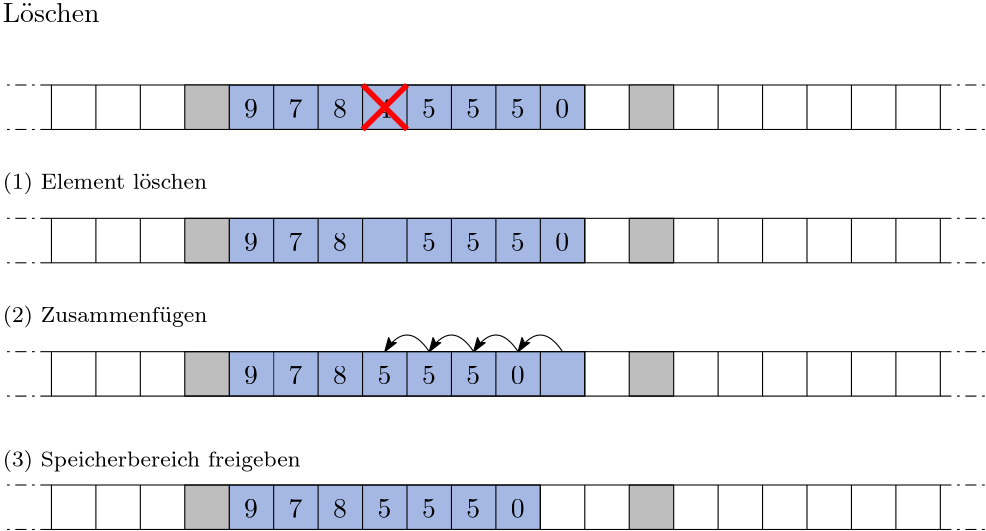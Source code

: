 <?xml version="1.0"?>
<!DOCTYPE ipe SYSTEM "ipe.dtd">
<ipe version="70218" creator="Ipe 7.2.24">
<info created="D:20220705165209" modified="D:20220705173306"/>
<ipestyle name="basic">
<symbol name="arrow/arc(spx)">
<path stroke="sym-stroke" fill="sym-stroke" pen="sym-pen">
0 0 m
-1 0.333 l
-1 -0.333 l
h
</path>
</symbol>
<symbol name="arrow/farc(spx)">
<path stroke="sym-stroke" fill="white" pen="sym-pen">
0 0 m
-1 0.333 l
-1 -0.333 l
h
</path>
</symbol>
<symbol name="arrow/ptarc(spx)">
<path stroke="sym-stroke" fill="sym-stroke" pen="sym-pen">
0 0 m
-1 0.333 l
-0.8 0 l
-1 -0.333 l
h
</path>
</symbol>
<symbol name="arrow/fptarc(spx)">
<path stroke="sym-stroke" fill="white" pen="sym-pen">
0 0 m
-1 0.333 l
-0.8 0 l
-1 -0.333 l
h
</path>
</symbol>
<symbol name="mark/circle(sx)" transformations="translations">
<path fill="sym-stroke">
0.6 0 0 0.6 0 0 e
0.4 0 0 0.4 0 0 e
</path>
</symbol>
<symbol name="mark/disk(sx)" transformations="translations">
<path fill="sym-stroke">
0.6 0 0 0.6 0 0 e
</path>
</symbol>
<symbol name="mark/fdisk(sfx)" transformations="translations">
<group>
<path fill="sym-fill">
0.5 0 0 0.5 0 0 e
</path>
<path fill="sym-stroke" fillrule="eofill">
0.6 0 0 0.6 0 0 e
0.4 0 0 0.4 0 0 e
</path>
</group>
</symbol>
<symbol name="mark/box(sx)" transformations="translations">
<path fill="sym-stroke" fillrule="eofill">
-0.6 -0.6 m
0.6 -0.6 l
0.6 0.6 l
-0.6 0.6 l
h
-0.4 -0.4 m
0.4 -0.4 l
0.4 0.4 l
-0.4 0.4 l
h
</path>
</symbol>
<symbol name="mark/square(sx)" transformations="translations">
<path fill="sym-stroke">
-0.6 -0.6 m
0.6 -0.6 l
0.6 0.6 l
-0.6 0.6 l
h
</path>
</symbol>
<symbol name="mark/fsquare(sfx)" transformations="translations">
<group>
<path fill="sym-fill">
-0.5 -0.5 m
0.5 -0.5 l
0.5 0.5 l
-0.5 0.5 l
h
</path>
<path fill="sym-stroke" fillrule="eofill">
-0.6 -0.6 m
0.6 -0.6 l
0.6 0.6 l
-0.6 0.6 l
h
-0.4 -0.4 m
0.4 -0.4 l
0.4 0.4 l
-0.4 0.4 l
h
</path>
</group>
</symbol>
<symbol name="mark/cross(sx)" transformations="translations">
<group>
<path fill="sym-stroke">
-0.43 -0.57 m
0.57 0.43 l
0.43 0.57 l
-0.57 -0.43 l
h
</path>
<path fill="sym-stroke">
-0.43 0.57 m
0.57 -0.43 l
0.43 -0.57 l
-0.57 0.43 l
h
</path>
</group>
</symbol>
<symbol name="arrow/fnormal(spx)">
<path stroke="sym-stroke" fill="white" pen="sym-pen">
0 0 m
-1 0.333 l
-1 -0.333 l
h
</path>
</symbol>
<symbol name="arrow/pointed(spx)">
<path stroke="sym-stroke" fill="sym-stroke" pen="sym-pen">
0 0 m
-1 0.333 l
-0.8 0 l
-1 -0.333 l
h
</path>
</symbol>
<symbol name="arrow/fpointed(spx)">
<path stroke="sym-stroke" fill="white" pen="sym-pen">
0 0 m
-1 0.333 l
-0.8 0 l
-1 -0.333 l
h
</path>
</symbol>
<symbol name="arrow/linear(spx)">
<path stroke="sym-stroke" pen="sym-pen">
-1 0.333 m
0 0 l
-1 -0.333 l
</path>
</symbol>
<symbol name="arrow/fdouble(spx)">
<path stroke="sym-stroke" fill="white" pen="sym-pen">
0 0 m
-1 0.333 l
-1 -0.333 l
h
-1 0 m
-2 0.333 l
-2 -0.333 l
h
</path>
</symbol>
<symbol name="arrow/double(spx)">
<path stroke="sym-stroke" fill="sym-stroke" pen="sym-pen">
0 0 m
-1 0.333 l
-1 -0.333 l
h
-1 0 m
-2 0.333 l
-2 -0.333 l
h
</path>
</symbol>
<anglesize name="22.5 deg" value="22.5"/>
<anglesize name="30 deg" value="30"/>
<anglesize name="45 deg" value="45"/>
<anglesize name="60 deg" value="60"/>
<anglesize name="90 deg" value="90"/>
<arrowsize name="large" value="10"/>
<arrowsize name="small" value="5"/>
<arrowsize name="tiny" value="3"/>
<color name="blue" value="0 0 1"/>
<color name="brown" value="0.647 0.165 0.165"/>
<color name="darkblue" value="0 0 0.545"/>
<color name="darkcyan" value="0 0.545 0.545"/>
<color name="darkgray" value="0.663"/>
<color name="darkgreen" value="0 0.392 0"/>
<color name="darkmagenta" value="0.545 0 0.545"/>
<color name="darkorange" value="1 0.549 0"/>
<color name="darkred" value="0.545 0 0"/>
<color name="gold" value="1 0.843 0"/>
<color name="gray" value="0.745"/>
<color name="green" value="0 1 0"/>
<color name="lightblue" value="0.678 0.847 0.902"/>
<color name="lightcyan" value="0.878 1 1"/>
<color name="lightgray" value="0.827"/>
<color name="lightgreen" value="0.565 0.933 0.565"/>
<color name="lightyellow" value="1 1 0.878"/>
<color name="navy" value="0 0 0.502"/>
<color name="orange" value="1 0.647 0"/>
<color name="pink" value="1 0.753 0.796"/>
<color name="purple" value="0.627 0.125 0.941"/>
<color name="red" value="1 0 0"/>
<color name="sbblue" value="0.298 0.447 0.79"/>
<color name="sbgreen" value="0.333 0.658 0.407"/>
<color name="sborange" value="0.866 0.517 0.321"/>
<color name="sbpurple" value="0.505 0.447 0.698"/>
<color name="sbred" value="0.768 0.305 0.321"/>
<color name="seagreen" value="0.18 0.545 0.341"/>
<color name="turquoise" value="0.251 0.878 0.816"/>
<color name="verydarkgray" value="0.4"/>
<color name="violet" value="0.933 0.51 0.933"/>
<color name="yellow" value="1 1 0"/>
<dashstyle name="dash dot dotted" value="[4 2 1 2 1 2] 0"/>
<dashstyle name="dash dotted" value="[4 2 1 2] 0"/>
<dashstyle name="dashed" value="[4] 0"/>
<dashstyle name="dotted" value="[1 3] 0"/>
<gridsize name="10 pts (~3.5 mm)" value="10"/>
<gridsize name="14 pts (~5 mm)" value="14"/>
<gridsize name="16 pts (~6 mm)" value="16"/>
<gridsize name="20 pts (~7 mm)" value="20"/>
<gridsize name="28 pts (~10 mm)" value="28"/>
<gridsize name="32 pts (~12 mm)" value="32"/>
<gridsize name="4 pts" value="4"/>
<gridsize name="56 pts (~20 mm)" value="56"/>
<gridsize name="8 pts (~3 mm)" value="8"/>
<opacity name="10%" value="0.1"/>
<opacity name="30%" value="0.3"/>
<opacity name="50%" value="0.5"/>
<opacity name="75%" value="0.75"/>
<pen name="fat" value="1.2"/>
<pen name="heavier" value="0.8"/>
<pen name="ultrafat" value="2"/>
<symbolsize name="large" value="5"/>
<symbolsize name="small" value="2"/>
<symbolsize name="tiny" value="1.1"/>
<textsize name="Huge" value="\Huge"/>
<textsize name="LARGE" value="\LARGE"/>
<textsize name="Large" value="\Large"/>
<textsize name="footnote" value="\footnotesize"/>
<textsize name="huge" value="\huge"/>
<textsize name="large" value="\large"/>
<textsize name="small" value="\small"/>
<textsize name="tiny" value="\tiny"/>
<textstyle name="center" begin="\begin{center}" end="\end{center}"/>
<textstyle name="item" begin="\begin{itemize}\item{}" end="\end{itemize}"/>
<textstyle name="itemize" begin="\begin{itemize}" end="\end{itemize}"/>
<tiling name="falling" angle="-60" step="4" width="1"/>
<tiling name="rising" angle="30" step="4" width="1"/>
</ipestyle>
<page>
<layer name="alpha"/>
<view layers="alpha" active="alpha"/>
<path layer="alpha" matrix="1 0 0 1 32 -96" stroke="black">
144 784 m
144 768 l
</path>
<path stroke="black" fill="sbblue" pen="0.4" opacity="50%" stroke-opacity="opaque">
160 736 m
160 720 l
288 720 l
288 736 l
h
</path>
<path matrix="1 0 0 1 0 -48" stroke="black" fill="sbblue" pen="0.4" opacity="50%" stroke-opacity="opaque">
160 736 m
160 720 l
288 720 l
288 736 l
h
</path>
<path stroke="black" fill="sbblue" pen="0.4" opacity="50%" stroke-opacity="opaque">
160 640 m
160 624 l
272 624 l
272 640 l
h
</path>
<path stroke="black" fill="sbblue" opacity="50%" stroke-opacity="opaque">
160 784 m
160 768 l
288 768 l
288 784 l
h
</path>
<path stroke="black">
96 784 m
96 768 l
416 768 l
416 784 l
h
</path>
<path stroke="black">
112 784 m
112 768 l
</path>
<path stroke="black">
128 784 m
128 768 l
</path>
<path matrix="1 0 0 1 32 0" stroke="black">
144 784 m
144 768 l
</path>
<path matrix="1 0 0 1 48 0" stroke="black">
144 784 m
144 768 l
</path>
<path matrix="1 0 0 1 64 0" stroke="black">
144 784 m
144 768 l
</path>
<path matrix="1 0 0 1 80 0" stroke="black">
144 784 m
144 768 l
</path>
<path matrix="1 0 0 1 96 0" stroke="black">
144 784 m
144 768 l
</path>
<path matrix="1 0 0 1 112 0" stroke="black">
144 784 m
144 768 l
</path>
<path matrix="1 0 0 1 128 0" stroke="black">
144 784 m
144 768 l
</path>
<path matrix="1 0 0 1 144 0" stroke="black">
144 784 m
144 768 l
</path>
<path matrix="1 0 0 1 192 0" stroke="black">
144 784 m
144 768 l
</path>
<path matrix="1 0 0 1 208 0" stroke="black">
144 784 m
144 768 l
</path>
<path matrix="1 0 0 1 224 0" stroke="black">
144 784 m
144 768 l
</path>
<path matrix="1 0 0 1 240 0" stroke="black">
144 784 m
144 768 l
</path>
<path matrix="1 0 0 1 256 0" stroke="black">
144 784 m
144 768 l
</path>
<text matrix="1 0 0 1 -2.64493 -3.76787" transformations="translations" pos="168 776" stroke="black" type="label" width="4.981" height="6.42" depth="0" valign="baseline">9</text>
<text matrix="1 0 0 1 13.3551 -3.76787" transformations="translations" pos="168 776" stroke="black" type="label" width="4.981" height="6.42" depth="0" valign="baseline">7</text>
<text matrix="1 0 0 1 29.3551 -3.76787" transformations="translations" pos="168 776" stroke="black" type="label" width="4.981" height="6.42" depth="0" valign="baseline">8</text>
<text matrix="1 0 0 1 45.3551 -3.76787" transformations="translations" pos="168 776" stroke="black" type="label" width="4.981" height="6.42" depth="0" valign="baseline">4</text>
<text matrix="1 0 0 1 61.3551 -3.76787" transformations="translations" pos="168 776" stroke="black" type="label" width="4.981" height="6.42" depth="0" valign="baseline">5</text>
<text matrix="1 0 0 1 77.3551 -3.76787" transformations="translations" pos="168 776" stroke="black" type="label" width="4.981" height="6.42" depth="0" valign="baseline">5</text>
<text matrix="1 0 0 1 93.3551 -3.76787" transformations="translations" pos="168 776" stroke="black" type="label" width="4.981" height="6.42" depth="0" valign="baseline">5</text>
<text matrix="1 0 0 1 109.355 -3.76787" transformations="translations" pos="168 776" stroke="black" type="label" width="4.981" height="6.42" depth="0" valign="baseline">0</text>
<path stroke="black" fill="gray">
304 784 m
304 768 l
320 768 l
320 784 l
h
</path>
<path stroke="black" dash="dash dotted">
96 784 m
80 784 l
</path>
<path stroke="black" dash="dash dotted">
96 768 m
80 768 l
</path>
<path stroke="black" dash="dash dotted">
416 784 m
432 784 l
</path>
<path stroke="black" dash="dash dotted">
416 768 m
432 768 l
</path>
<path matrix="1 0 0 1 -160 0" stroke="black" fill="gray">
304 784 m
304 768 l
320 768 l
320 784 l
h
</path>
<path matrix="1 0 0 1 0 -96" stroke="black">
112 784 m
112 768 l
</path>
<path matrix="1 0 0 1 0 -96" stroke="black">
128 784 m
128 768 l
</path>
<path matrix="1 0 0 1 48 -96" stroke="black">
144 784 m
144 768 l
</path>
<path matrix="1 0 0 1 64 -96" stroke="black">
144 784 m
144 768 l
</path>
<path matrix="1 0 0 1 96 -96" stroke="black">
144 784 m
144 768 l
</path>
<path matrix="1 0 0 1 112 -96" stroke="black">
144 784 m
144 768 l
</path>
<path matrix="1 0 0 1 128 -96" stroke="black">
144 784 m
144 768 l
</path>
<path matrix="1 0 0 1 144 -96" stroke="black">
144 784 m
144 768 l
</path>
<path matrix="1 0 0 1 192 -96" stroke="black">
144 784 m
144 768 l
</path>
<path matrix="1 0 0 1 208 -96" stroke="black">
144 784 m
144 768 l
</path>
<path matrix="1 0 0 1 224 -96" stroke="black">
144 784 m
144 768 l
</path>
<path matrix="1 0 0 1 240 -96" stroke="black">
144 784 m
144 768 l
</path>
<path matrix="1 0 0 1 256 -96" stroke="black">
144 784 m
144 768 l
</path>
<text matrix="1 0 0 1 -2.64493 -99.7679" transformations="translations" pos="168 776" stroke="black" type="label" width="4.981" height="6.42" depth="0" valign="baseline">9</text>
<text matrix="1 0 0 1 13.3551 -99.7679" transformations="translations" pos="168 776" stroke="black" type="label" width="4.981" height="6.42" depth="0" valign="baseline">7</text>
<text matrix="1 0 0 1 29.3551 -99.7679" transformations="translations" pos="168 776" stroke="black" type="label" width="4.981" height="6.42" depth="0" valign="baseline">8</text>
<text matrix="1 0 0 1 45.3551 -99.7679" transformations="translations" pos="168 776" stroke="black" type="label" width="4.981" height="6.42" depth="0" valign="baseline">5</text>
<text matrix="1 0 0 1 61.3551 -99.7679" transformations="translations" pos="168 776" stroke="black" type="label" width="4.981" height="6.42" depth="0" valign="baseline">5</text>
<text matrix="1 0 0 1 77.355 -99.7679" transformations="translations" pos="168 776" stroke="black" type="label" width="4.981" height="6.42" depth="0" valign="baseline">5</text>
<text matrix="1 0 0 1 93.355 -99.7679" transformations="translations" pos="168 776" stroke="black" type="label" width="4.981" height="6.42" depth="0" valign="baseline">0</text>
<path matrix="1 0 0 1 0 -96" stroke="black" fill="gray">
304 784 m
304 768 l
320 768 l
320 784 l
h
</path>
<path matrix="1 0 0 1 0 -96" stroke="black" dash="dash dotted">
96 784 m
80 784 l
</path>
<path matrix="1 0 0 1 0 -96" stroke="black" dash="dash dotted">
96 768 m
80 768 l
</path>
<path matrix="1 0 0 1 0 -96" stroke="black" dash="dash dotted">
416 784 m
432 784 l
</path>
<path matrix="1 0 0 1 0 -96" stroke="black" dash="dash dotted">
416 768 m
432 768 l
</path>
<path matrix="1 0 0 1 -160 -96" stroke="black" fill="gray">
304 784 m
304 768 l
320 768 l
320 784 l
h
</path>
<text matrix="1 0 0 1 -81.5202 -1.31414" transformations="translations" pos="160 808" stroke="black" type="label" width="34.786" height="6.918" depth="0" valign="baseline">Löschen</text>
<text matrix="1 0 0 1 -81.5202 -109.314" transformations="translations" pos="160 808" stroke="black" type="label" width="73.675" height="5.98" depth="1.99" valign="baseline" size="8">(2) Zusammenfügen</text>
<path matrix="1 0 0 1 0 -144" stroke="black">
112 784 m
112 768 l
</path>
<path matrix="1 0 0 1 0 -144" stroke="black">
128 784 m
128 768 l
</path>
<path matrix="1 0 0 1 32 -144" stroke="black">
144 784 m
144 768 l
</path>
<path matrix="1 0 0 1 48 -144" stroke="black">
144 784 m
144 768 l
</path>
<path matrix="1 0 0 1 64 -144" stroke="black">
144 784 m
144 768 l
</path>
<path matrix="1 0 0 1 96 -144" stroke="black">
144 784 m
144 768 l
</path>
<path matrix="1 0 0 1 112 -144" stroke="black">
144 784 m
144 768 l
</path>
<path matrix="1 0 0 1 128 -144" stroke="black">
144 784 m
144 768 l
</path>
<path matrix="1 0 0 1 144 -144" stroke="black">
144 784 m
144 768 l
</path>
<path matrix="1 0 0 1 192 -144" stroke="black">
144 784 m
144 768 l
</path>
<path matrix="1 0 0 1 208 -144" stroke="black">
144 784 m
144 768 l
</path>
<path matrix="1 0 0 1 224 -144" stroke="black">
144 784 m
144 768 l
</path>
<path matrix="1 0 0 1 240 -144" stroke="black">
144 784 m
144 768 l
</path>
<path matrix="1 0 0 1 256 -144" stroke="black">
144 784 m
144 768 l
</path>
<path matrix="1 0 0 1 0 -144" stroke="black" fill="gray">
304 784 m
304 768 l
320 768 l
320 784 l
h
</path>
<path matrix="1 0 0 1 0 -144" stroke="black" dash="dash dotted">
96 784 m
80 784 l
</path>
<path matrix="1 0 0 1 0 -144" stroke="black" dash="dash dotted">
96 768 m
80 768 l
</path>
<path matrix="1 0 0 1 0 -144" stroke="black" dash="dash dotted">
416 784 m
432 784 l
</path>
<path matrix="1 0 0 1 0 -144" stroke="black" dash="dash dotted">
416 768 m
432 768 l
</path>
<path matrix="1 0 0 1 -160 -144" stroke="black" fill="gray">
304 784 m
304 768 l
320 768 l
320 784 l
h
</path>
<text matrix="1 0 0 1 -81.5202 -161.314" transformations="translations" pos="160 808" stroke="black" type="label" width="107.287" height="5.98" depth="1.99" valign="baseline" size="8">(3) Speicherbereich freigeben</text>
<path matrix="1 0 0 1 0 -48" stroke="black">
112 784 m
112 768 l
</path>
<path matrix="1 0 0 1 0 -48" stroke="black">
128 784 m
128 768 l
</path>
<path matrix="1 0 0 1 48 -48" stroke="black">
144 784 m
144 768 l
</path>
<path matrix="1 0 0 1 64 -48" stroke="black">
144 784 m
144 768 l
</path>
<path matrix="1 0 0 1 80 -48" stroke="black">
144 784 m
144 768 l
</path>
<path matrix="1 0 0 1 96 -48" stroke="black">
144 784 m
144 768 l
</path>
<path matrix="1 0 0 1 112 -48" stroke="black">
144 784 m
144 768 l
</path>
<path matrix="1 0 0 1 128 -48" stroke="black">
144 784 m
144 768 l
</path>
<path matrix="1 0 0 1 192 -48" stroke="black">
144 784 m
144 768 l
</path>
<path matrix="1 0 0 1 208 -48" stroke="black">
144 784 m
144 768 l
</path>
<path matrix="1 0 0 1 224 -48" stroke="black">
144 784 m
144 768 l
</path>
<path matrix="1 0 0 1 240 -48" stroke="black">
144 784 m
144 768 l
</path>
<path matrix="1 0 0 1 256 -48" stroke="black">
144 784 m
144 768 l
</path>
<text matrix="1 0 0 1 -2.64493 -51.7679" transformations="translations" pos="168 776" stroke="black" type="label" width="4.981" height="6.42" depth="0" valign="baseline">9</text>
<text matrix="1 0 0 1 13.3551 -51.7679" transformations="translations" pos="168 776" stroke="black" type="label" width="4.981" height="6.42" depth="0" valign="baseline">7</text>
<text matrix="1 0 0 1 29.3551 -51.7679" transformations="translations" pos="168 776" stroke="black" type="label" width="4.981" height="6.42" depth="0" valign="baseline">8</text>
<text matrix="1 0 0 1 61.3551 -51.7679" transformations="translations" pos="168 776" stroke="black" type="label" width="4.981" height="6.42" depth="0" valign="baseline">5</text>
<text matrix="1 0 0 1 77.3551 -51.7679" transformations="translations" pos="168 776" stroke="black" type="label" width="4.981" height="6.42" depth="0" valign="baseline">5</text>
<text matrix="1 0 0 1 93.3551 -51.7679" transformations="translations" pos="168 776" stroke="black" type="label" width="4.981" height="6.42" depth="0" valign="baseline">5</text>
<text matrix="1 0 0 1 109.355 -51.7679" transformations="translations" pos="168 776" stroke="black" type="label" width="4.981" height="6.42" depth="0" valign="baseline">0</text>
<path matrix="1 0 0 1 0 -48" stroke="black" fill="gray">
304 784 m
304 768 l
320 768 l
320 784 l
h
</path>
<path matrix="1 0 0 1 0 -48" stroke="black" dash="dash dotted">
96 784 m
80 784 l
</path>
<path matrix="1 0 0 1 0 -48" stroke="black" dash="dash dotted">
96 768 m
80 768 l
</path>
<path matrix="1 0 0 1 0 -48" stroke="black" dash="dash dotted">
416 784 m
432 784 l
</path>
<path matrix="1 0 0 1 0 -48" stroke="black" dash="dash dotted">
416 768 m
432 768 l
</path>
<path matrix="1 0 0 1 -160 -48" stroke="black" fill="gray">
304 784 m
304 768 l
320 768 l
320 784 l
h
</path>
<text matrix="1 0 0 1 -81.5202 -61.314" transformations="translations" pos="160 808" stroke="black" type="label" width="73.553" height="5.98" depth="1.99" valign="baseline" size="8">(1) Element löschen</text>
<path matrix="1 0 0 1 0 16" stroke="black" fill="sbblue">
176 720 m
176 704 l
</path>
<path stroke="red" fill="sbblue" pen="2">
208 784 m
224 768 l
</path>
<path stroke="red" fill="sbblue" pen="2">
208 768 m
224 784 l
</path>
<path matrix="1 0 0 1 144 -48" stroke="black">
144 784 m
144 768 l
</path>
<path stroke="black" pen="0.4">
96 736 m
96 720 l
416 720 l
416 736 l
h
</path>
<text matrix="1 0 0 1 -2.64493 -147.768" transformations="translations" pos="168 776" stroke="black" type="label" width="4.981" height="6.42" depth="0" valign="baseline">9</text>
<text matrix="1 0 0 1 13.3551 -147.768" transformations="translations" pos="168 776" stroke="black" type="label" width="4.981" height="6.42" depth="0" valign="baseline">7</text>
<text matrix="1 0 0 1 29.3551 -147.768" transformations="translations" pos="168 776" stroke="black" type="label" width="4.981" height="6.42" depth="0" valign="baseline">8</text>
<text matrix="1 0 0 1 45.3551 -147.768" transformations="translations" pos="168 776" stroke="black" type="label" width="4.981" height="6.42" depth="0" valign="baseline">5</text>
<text matrix="1 0 0 1 61.3551 -147.768" transformations="translations" pos="168 776" stroke="black" type="label" width="4.981" height="6.42" depth="0" valign="baseline">5</text>
<text matrix="1 0 0 1 77.355 -147.768" transformations="translations" pos="168 776" stroke="black" type="label" width="4.981" height="6.42" depth="0" valign="baseline">5</text>
<text matrix="1 0 0 1 93.355 -147.768" transformations="translations" pos="168 776" stroke="black" type="label" width="4.981" height="6.42" depth="0" valign="baseline">0</text>
<path matrix="1 0 0 1 80 -96" stroke="black">
144 784 m
144 768 l
</path>
<path matrix="1 0 0 1 80 -144" stroke="black">
144 784 m
144 768 l
</path>
<path matrix="1 0 0 1 0 -48" stroke="black" pen="0.4">
96 736 m
96 720 l
416 720 l
416 736 l
h
</path>
<path matrix="1 0 0 1 0 -96" stroke="black" pen="0.4">
96 736 m
96 720 l
416 720 l
416 736 l
h
</path>
<path stroke="black" pen="0.4" arrow="ptarc/small">
280 688 m
272 700
264 688 c
</path>
<path matrix="1 0 0 1 -16 0" stroke="black" pen="0.4" arrow="ptarc/small">
280 688 m
272 700
264 688 c
</path>
<path matrix="1 0 0 1 -32 0" stroke="black" pen="0.4" arrow="ptarc/small">
280 688 m
272 700
264 688 c
</path>
<path matrix="1 0 0 1 -48 0" stroke="black" pen="0.4" arrow="ptarc/small">
280 688 m
272 700
264 688 c
</path>
</page>
</ipe>
